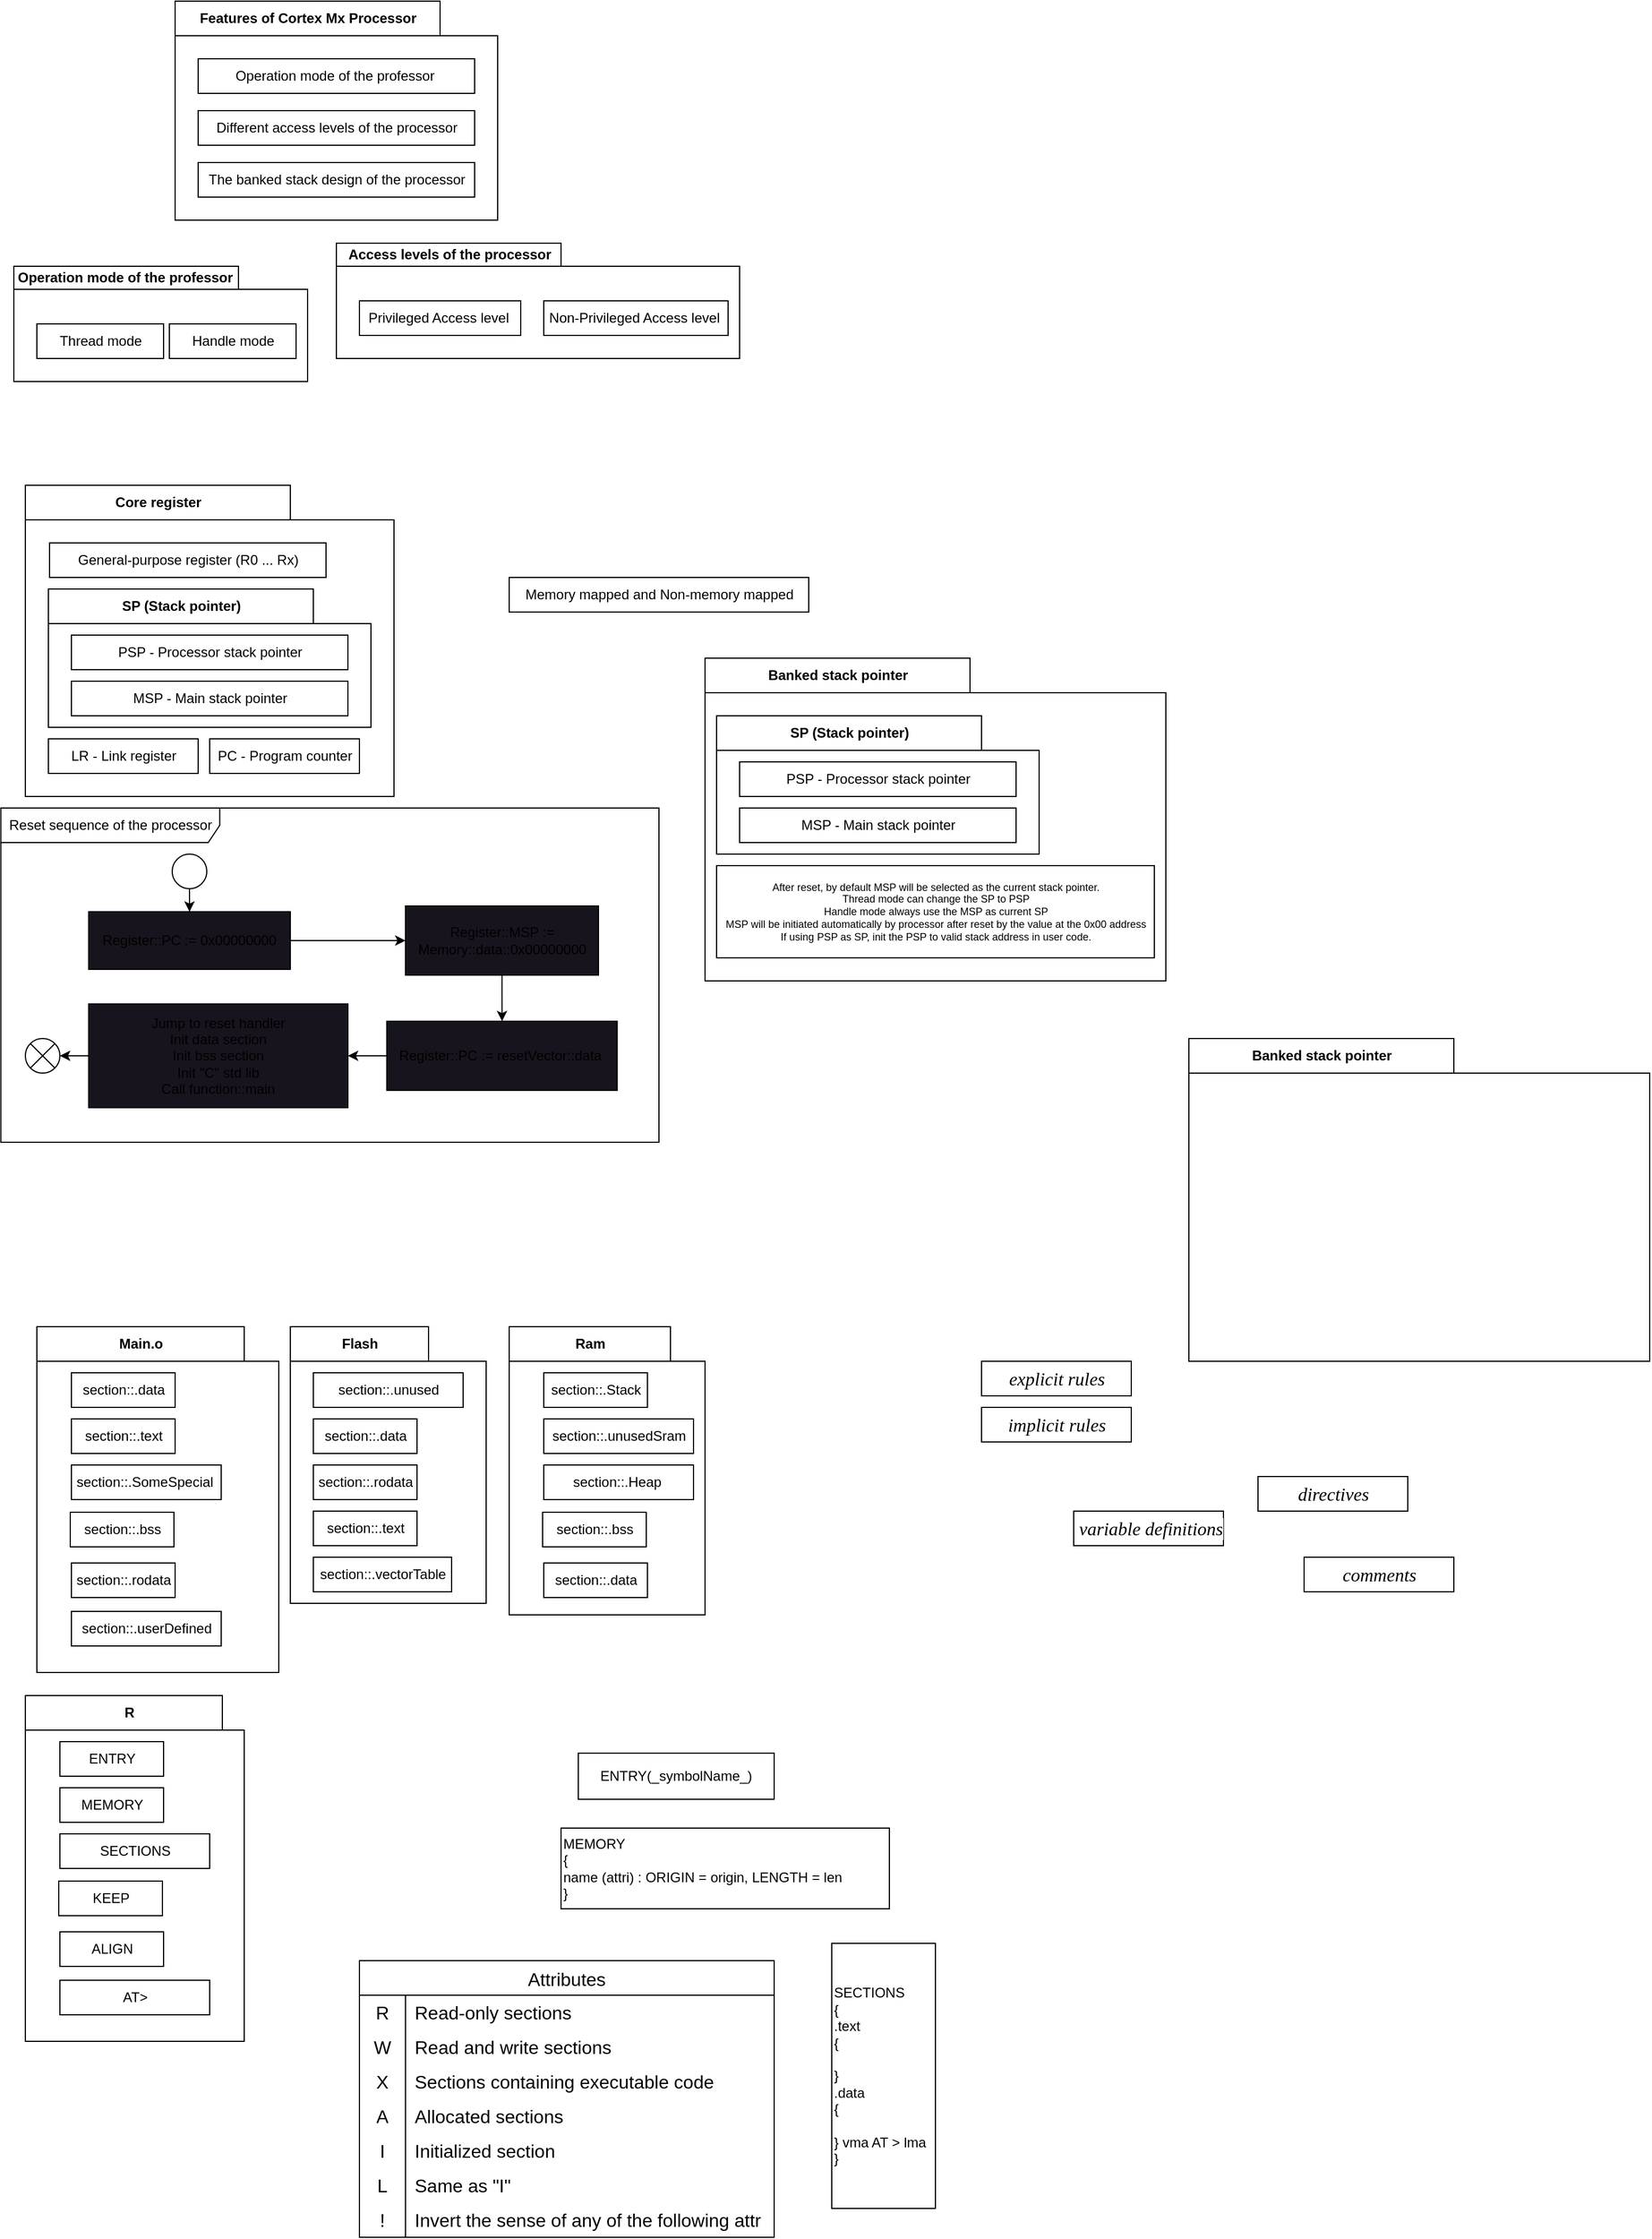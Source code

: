 <mxfile version="20.8.10" type="device"><diagram name="Page-1" id="DYwg18_9W7LwDQEYzMJW"><mxGraphModel dx="390" dy="223" grid="1" gridSize="10" guides="1" tooltips="1" connect="1" arrows="1" fold="1" page="1" pageScale="1" pageWidth="827" pageHeight="1169" math="0" shadow="0"><root><mxCell id="0"/><mxCell id="1" parent="0"/><mxCell id="te55zXNoy4bs0bOXc6x--1" value="Features of Cortex Mx Processor" style="shape=folder;fontStyle=1;tabWidth=230;tabHeight=30;tabPosition=left;html=1;boundedLbl=1;labelInHeader=1;container=1;collapsible=0;recursiveResize=0;" parent="1" vertex="1"><mxGeometry x="190" y="100" width="280" height="190" as="geometry"/></mxCell><mxCell id="te55zXNoy4bs0bOXc6x--2" value="Operation mode of the professor&amp;nbsp;" style="html=1;" parent="te55zXNoy4bs0bOXc6x--1" vertex="1"><mxGeometry width="240" height="30" relative="1" as="geometry"><mxPoint x="20" y="50" as="offset"/></mxGeometry></mxCell><mxCell id="te55zXNoy4bs0bOXc6x--10" value="Different access levels of the processor" style="html=1;" parent="te55zXNoy4bs0bOXc6x--1" vertex="1"><mxGeometry x="20" y="95" width="240" height="30" as="geometry"/></mxCell><mxCell id="te55zXNoy4bs0bOXc6x--11" value="The banked stack design of the processor" style="html=1;" parent="te55zXNoy4bs0bOXc6x--1" vertex="1"><mxGeometry x="20" y="140" width="240" height="30" as="geometry"/></mxCell><mxCell id="te55zXNoy4bs0bOXc6x--13" value="Operation mode of the professor&amp;nbsp;" style="shape=folder;fontStyle=1;tabWidth=195;tabHeight=20;tabPosition=left;html=1;boundedLbl=1;labelInHeader=1;container=1;collapsible=0;recursiveResize=0;" parent="1" vertex="1"><mxGeometry x="50" y="330" width="255" height="100" as="geometry"/></mxCell><mxCell id="te55zXNoy4bs0bOXc6x--14" value="Thread mode" style="html=1;" parent="te55zXNoy4bs0bOXc6x--13" vertex="1"><mxGeometry width="110" height="30" relative="1" as="geometry"><mxPoint x="20" y="50" as="offset"/></mxGeometry></mxCell><mxCell id="te55zXNoy4bs0bOXc6x--16" value="Handle mode" style="html=1;" parent="te55zXNoy4bs0bOXc6x--13" vertex="1"><mxGeometry x="135" y="50" width="110" height="30" as="geometry"/></mxCell><mxCell id="te55zXNoy4bs0bOXc6x--18" value="Access levels of the processor" style="shape=folder;fontStyle=1;tabWidth=195;tabHeight=20;tabPosition=left;html=1;boundedLbl=1;labelInHeader=1;container=1;collapsible=0;recursiveResize=0;" parent="1" vertex="1"><mxGeometry x="330" y="310" width="350" height="100" as="geometry"/></mxCell><mxCell id="te55zXNoy4bs0bOXc6x--19" value="Privileged Access level&amp;nbsp;" style="html=1;" parent="te55zXNoy4bs0bOXc6x--18" vertex="1"><mxGeometry width="140" height="30" relative="1" as="geometry"><mxPoint x="20" y="50" as="offset"/></mxGeometry></mxCell><mxCell id="te55zXNoy4bs0bOXc6x--20" value="Non-Privileged Access level&amp;nbsp;" style="html=1;" parent="te55zXNoy4bs0bOXc6x--18" vertex="1"><mxGeometry x="180" y="50" width="160" height="30" as="geometry"/></mxCell><mxCell id="te55zXNoy4bs0bOXc6x--21" value="Core register" style="shape=folder;fontStyle=1;tabWidth=230;tabHeight=30;tabPosition=left;html=1;boundedLbl=1;labelInHeader=1;container=1;collapsible=0;recursiveResize=0;" parent="1" vertex="1"><mxGeometry x="60" y="520" width="320" height="270" as="geometry"/></mxCell><mxCell id="te55zXNoy4bs0bOXc6x--22" value="General-purpose register (R0 ... Rx)" style="html=1;" parent="te55zXNoy4bs0bOXc6x--21" vertex="1"><mxGeometry width="240" height="30" relative="1" as="geometry"><mxPoint x="21" y="50" as="offset"/></mxGeometry></mxCell><mxCell id="te55zXNoy4bs0bOXc6x--34" value="LR - Link register" style="html=1;" parent="te55zXNoy4bs0bOXc6x--21" vertex="1"><mxGeometry x="20" y="220" width="130" height="30" as="geometry"/></mxCell><mxCell id="te55zXNoy4bs0bOXc6x--42" value="PC - Program counter" style="html=1;" parent="te55zXNoy4bs0bOXc6x--21" vertex="1"><mxGeometry x="160" y="220" width="130" height="30" as="geometry"/></mxCell><mxCell id="RhcCYeL65jiWqvcYgLXU-22" value="SP (Stack pointer)" style="shape=folder;fontStyle=1;tabWidth=230;tabHeight=30;tabPosition=left;html=1;boundedLbl=1;labelInHeader=1;container=1;collapsible=0;recursiveResize=0;" parent="te55zXNoy4bs0bOXc6x--21" vertex="1"><mxGeometry x="20" y="90" width="280" height="120" as="geometry"/></mxCell><mxCell id="RhcCYeL65jiWqvcYgLXU-23" value="PSP - Processor stack pointer" style="html=1;" parent="RhcCYeL65jiWqvcYgLXU-22" vertex="1"><mxGeometry x="20" y="40" width="240" height="30" as="geometry"/></mxCell><mxCell id="RhcCYeL65jiWqvcYgLXU-24" value="MSP - Main stack pointer" style="html=1;" parent="RhcCYeL65jiWqvcYgLXU-22" vertex="1"><mxGeometry x="20" y="80" width="240" height="30" as="geometry"/></mxCell><mxCell id="te55zXNoy4bs0bOXc6x--41" value="Memory mapped and Non-memory mapped" style="html=1;" parent="1" vertex="1"><mxGeometry x="480" y="600" width="260" height="30" as="geometry"/></mxCell><mxCell id="te55zXNoy4bs0bOXc6x--43" value="Reset sequence of the processor" style="shape=umlFrame;whiteSpace=wrap;html=1;width=190;height=30;boundedLbl=1;verticalAlign=middle;align=left;spacingLeft=5;" parent="1" vertex="1"><mxGeometry x="38.75" y="800" width="571.25" height="290" as="geometry"/></mxCell><mxCell id="te55zXNoy4bs0bOXc6x--46" value="" style="edgeStyle=orthogonalEdgeStyle;rounded=0;orthogonalLoop=1;jettySize=auto;html=1;" parent="1" source="te55zXNoy4bs0bOXc6x--44" target="te55zXNoy4bs0bOXc6x--45" edge="1"><mxGeometry relative="1" as="geometry"/></mxCell><mxCell id="te55zXNoy4bs0bOXc6x--44" value="" style="ellipse;" parent="1" vertex="1"><mxGeometry x="187.5" y="840" width="30" height="30" as="geometry"/></mxCell><mxCell id="te55zXNoy4bs0bOXc6x--49" value="" style="edgeStyle=orthogonalEdgeStyle;rounded=0;orthogonalLoop=1;jettySize=auto;html=1;" parent="1" source="te55zXNoy4bs0bOXc6x--45" target="te55zXNoy4bs0bOXc6x--48" edge="1"><mxGeometry relative="1" as="geometry"/></mxCell><mxCell id="te55zXNoy4bs0bOXc6x--45" value="Register::PC := 0x00000000" style="whiteSpace=wrap;html=1;fillColor=rgb(24, 20, 29);" parent="1" vertex="1"><mxGeometry x="115" y="890" width="175" height="50" as="geometry"/></mxCell><mxCell id="RhcCYeL65jiWqvcYgLXU-2" value="" style="edgeStyle=orthogonalEdgeStyle;rounded=0;orthogonalLoop=1;jettySize=auto;html=1;" parent="1" source="te55zXNoy4bs0bOXc6x--48" target="RhcCYeL65jiWqvcYgLXU-1" edge="1"><mxGeometry relative="1" as="geometry"/></mxCell><mxCell id="te55zXNoy4bs0bOXc6x--48" value="Register::MSP := Memory::data::0x00000000" style="whiteSpace=wrap;html=1;fillColor=rgb(24, 20, 29);" parent="1" vertex="1"><mxGeometry x="390" y="885" width="167.5" height="60" as="geometry"/></mxCell><mxCell id="RhcCYeL65jiWqvcYgLXU-4" value="" style="edgeStyle=orthogonalEdgeStyle;rounded=0;orthogonalLoop=1;jettySize=auto;html=1;" parent="1" source="RhcCYeL65jiWqvcYgLXU-1" target="RhcCYeL65jiWqvcYgLXU-3" edge="1"><mxGeometry relative="1" as="geometry"/></mxCell><mxCell id="RhcCYeL65jiWqvcYgLXU-1" value="Register::PC := resetVector::data&amp;nbsp;" style="whiteSpace=wrap;html=1;fillColor=rgb(24, 20, 29);" parent="1" vertex="1"><mxGeometry x="373.75" y="985" width="200" height="60" as="geometry"/></mxCell><mxCell id="RhcCYeL65jiWqvcYgLXU-8" value="" style="edgeStyle=orthogonalEdgeStyle;rounded=0;orthogonalLoop=1;jettySize=auto;html=1;" parent="1" source="RhcCYeL65jiWqvcYgLXU-3" target="RhcCYeL65jiWqvcYgLXU-7" edge="1"><mxGeometry relative="1" as="geometry"/></mxCell><mxCell id="RhcCYeL65jiWqvcYgLXU-3" value="Jump to reset handler&lt;br&gt;Init data section&lt;br&gt;Init bss section&lt;br&gt;Init &quot;C&quot; std lib&lt;br&gt;Call function::main" style="whiteSpace=wrap;html=1;fillColor=rgb(24, 20, 29);" parent="1" vertex="1"><mxGeometry x="115" y="970" width="225" height="90" as="geometry"/></mxCell><mxCell id="RhcCYeL65jiWqvcYgLXU-7" value="" style="shape=sumEllipse;perimeter=ellipsePerimeter;whiteSpace=wrap;html=1;backgroundOutline=1;" parent="1" vertex="1"><mxGeometry x="60" y="1000" width="30" height="30" as="geometry"/></mxCell><mxCell id="RhcCYeL65jiWqvcYgLXU-11" value="Banked stack pointer" style="shape=folder;fontStyle=1;tabWidth=230;tabHeight=30;tabPosition=left;html=1;boundedLbl=1;labelInHeader=1;container=1;collapsible=0;recursiveResize=0;" parent="1" vertex="1"><mxGeometry x="650" y="670" width="400" height="280" as="geometry"/></mxCell><mxCell id="te55zXNoy4bs0bOXc6x--25" value="SP (Stack pointer)" style="shape=folder;fontStyle=1;tabWidth=230;tabHeight=30;tabPosition=left;html=1;boundedLbl=1;labelInHeader=1;container=1;collapsible=0;recursiveResize=0;" parent="RhcCYeL65jiWqvcYgLXU-11" vertex="1"><mxGeometry x="10" y="50" width="280" height="120" as="geometry"/></mxCell><mxCell id="te55zXNoy4bs0bOXc6x--27" value="PSP - Processor stack pointer" style="html=1;" parent="te55zXNoy4bs0bOXc6x--25" vertex="1"><mxGeometry x="20" y="40" width="240" height="30" as="geometry"/></mxCell><mxCell id="te55zXNoy4bs0bOXc6x--28" value="MSP - Main stack pointer" style="html=1;" parent="te55zXNoy4bs0bOXc6x--25" vertex="1"><mxGeometry x="20" y="80" width="240" height="30" as="geometry"/></mxCell><mxCell id="RhcCYeL65jiWqvcYgLXU-20" value="After reset, by default MSP will be selected as the current stack pointer.&lt;br&gt;Thread mode can change the SP to PSP&lt;br&gt;Handle mode always use the MSP as current SP&lt;br&gt;MSP will be initiated automatically by processor after reset by the value at the 0x00 address&lt;br&gt;If using PSP as SP, init the PSP to valid stack address in user code." style="html=1;fontSize=9;" parent="RhcCYeL65jiWqvcYgLXU-11" vertex="1"><mxGeometry x="10" y="180" width="380" height="80" as="geometry"/></mxCell><mxCell id="pe4ztGNY1VZlnpfLn6oq-2" value="Main.o" style="shape=folder;fontStyle=1;tabWidth=180;tabHeight=30;tabPosition=left;html=1;boundedLbl=1;labelInHeader=1;container=1;collapsible=0;recursiveResize=0;" parent="1" vertex="1"><mxGeometry x="70" y="1250" width="210" height="300" as="geometry"/></mxCell><mxCell id="pe4ztGNY1VZlnpfLn6oq-3" value="section::.data" style="html=1;" parent="pe4ztGNY1VZlnpfLn6oq-2" vertex="1"><mxGeometry x="30" y="40" width="90" height="30" as="geometry"/></mxCell><mxCell id="pe4ztGNY1VZlnpfLn6oq-4" value="section::.rodata" style="html=1;" parent="pe4ztGNY1VZlnpfLn6oq-2" vertex="1"><mxGeometry x="30" y="205" width="90" height="30" as="geometry"/></mxCell><mxCell id="pe4ztGNY1VZlnpfLn6oq-5" value="section::.bss" style="html=1;" parent="pe4ztGNY1VZlnpfLn6oq-2" vertex="1"><mxGeometry x="29" y="161" width="90" height="30" as="geometry"/></mxCell><mxCell id="pe4ztGNY1VZlnpfLn6oq-6" value="section::.text" style="html=1;" parent="pe4ztGNY1VZlnpfLn6oq-2" vertex="1"><mxGeometry x="30" y="80" width="90" height="30" as="geometry"/></mxCell><mxCell id="pe4ztGNY1VZlnpfLn6oq-7" value="section::.userDefined" style="html=1;" parent="pe4ztGNY1VZlnpfLn6oq-2" vertex="1"><mxGeometry x="30" y="247" width="130" height="30" as="geometry"/></mxCell><mxCell id="pe4ztGNY1VZlnpfLn6oq-8" value="section::.SomeSpecial&amp;nbsp;" style="html=1;" parent="pe4ztGNY1VZlnpfLn6oq-2" vertex="1"><mxGeometry x="30" y="120" width="130" height="30" as="geometry"/></mxCell><mxCell id="pe4ztGNY1VZlnpfLn6oq-9" value="Ram" style="shape=folder;fontStyle=1;tabWidth=140;tabHeight=30;tabPosition=left;html=1;boundedLbl=1;labelInHeader=1;container=1;collapsible=0;recursiveResize=0;" parent="1" vertex="1"><mxGeometry x="480" y="1250" width="170" height="250" as="geometry"/></mxCell><mxCell id="pe4ztGNY1VZlnpfLn6oq-10" value="section::.Stack" style="html=1;" parent="pe4ztGNY1VZlnpfLn6oq-9" vertex="1"><mxGeometry x="30" y="40" width="90" height="30" as="geometry"/></mxCell><mxCell id="pe4ztGNY1VZlnpfLn6oq-11" value="section::.data" style="html=1;" parent="pe4ztGNY1VZlnpfLn6oq-9" vertex="1"><mxGeometry x="30" y="205" width="90" height="30" as="geometry"/></mxCell><mxCell id="pe4ztGNY1VZlnpfLn6oq-12" value="section::.bss" style="html=1;" parent="pe4ztGNY1VZlnpfLn6oq-9" vertex="1"><mxGeometry x="29" y="161" width="90" height="30" as="geometry"/></mxCell><mxCell id="pe4ztGNY1VZlnpfLn6oq-13" value="section::.unusedSram" style="html=1;" parent="pe4ztGNY1VZlnpfLn6oq-9" vertex="1"><mxGeometry x="30" y="80" width="130" height="30" as="geometry"/></mxCell><mxCell id="pe4ztGNY1VZlnpfLn6oq-15" value="section::.Heap&amp;nbsp;" style="html=1;" parent="pe4ztGNY1VZlnpfLn6oq-9" vertex="1"><mxGeometry x="30" y="120" width="130" height="30" as="geometry"/></mxCell><mxCell id="pe4ztGNY1VZlnpfLn6oq-22" value="Flash" style="shape=folder;fontStyle=1;tabWidth=120;tabHeight=30;tabPosition=left;html=1;boundedLbl=1;labelInHeader=1;container=1;collapsible=0;recursiveResize=0;" parent="1" vertex="1"><mxGeometry x="290" y="1250" width="170" height="240" as="geometry"/></mxCell><mxCell id="pe4ztGNY1VZlnpfLn6oq-23" value="section::.data" style="html=1;" parent="pe4ztGNY1VZlnpfLn6oq-22" vertex="1"><mxGeometry x="20" y="80" width="90" height="30" as="geometry"/></mxCell><mxCell id="pe4ztGNY1VZlnpfLn6oq-24" value="section::.rodata" style="html=1;" parent="pe4ztGNY1VZlnpfLn6oq-22" vertex="1"><mxGeometry x="20" y="120" width="90" height="30" as="geometry"/></mxCell><mxCell id="pe4ztGNY1VZlnpfLn6oq-25" value="section::.vectorTable" style="html=1;" parent="pe4ztGNY1VZlnpfLn6oq-22" vertex="1"><mxGeometry x="20" y="200" width="120" height="30" as="geometry"/></mxCell><mxCell id="pe4ztGNY1VZlnpfLn6oq-26" value="section::.text" style="html=1;" parent="pe4ztGNY1VZlnpfLn6oq-22" vertex="1"><mxGeometry x="20" y="160" width="90" height="30" as="geometry"/></mxCell><mxCell id="pe4ztGNY1VZlnpfLn6oq-27" value="section::.unused" style="html=1;" parent="pe4ztGNY1VZlnpfLn6oq-22" vertex="1"><mxGeometry x="20" y="40" width="130" height="30" as="geometry"/></mxCell><mxCell id="pe4ztGNY1VZlnpfLn6oq-28" value="R" style="shape=folder;fontStyle=1;tabWidth=180;tabHeight=30;tabPosition=left;html=1;boundedLbl=1;labelInHeader=1;container=1;collapsible=0;recursiveResize=0;" parent="1" vertex="1"><mxGeometry x="60" y="1570" width="190" height="300" as="geometry"/></mxCell><mxCell id="pe4ztGNY1VZlnpfLn6oq-29" value="ENTRY" style="html=1;" parent="pe4ztGNY1VZlnpfLn6oq-28" vertex="1"><mxGeometry x="30" y="40" width="90" height="30" as="geometry"/></mxCell><mxCell id="pe4ztGNY1VZlnpfLn6oq-30" value="ALIGN" style="html=1;" parent="pe4ztGNY1VZlnpfLn6oq-28" vertex="1"><mxGeometry x="30" y="205" width="90" height="30" as="geometry"/></mxCell><mxCell id="pe4ztGNY1VZlnpfLn6oq-31" value="KEEP" style="html=1;" parent="pe4ztGNY1VZlnpfLn6oq-28" vertex="1"><mxGeometry x="29" y="161" width="90" height="30" as="geometry"/></mxCell><mxCell id="pe4ztGNY1VZlnpfLn6oq-32" value="MEMORY" style="html=1;" parent="pe4ztGNY1VZlnpfLn6oq-28" vertex="1"><mxGeometry x="30" y="80" width="90" height="30" as="geometry"/></mxCell><mxCell id="pe4ztGNY1VZlnpfLn6oq-33" value="AT&amp;gt;" style="html=1;" parent="pe4ztGNY1VZlnpfLn6oq-28" vertex="1"><mxGeometry x="30" y="247" width="130" height="30" as="geometry"/></mxCell><mxCell id="pe4ztGNY1VZlnpfLn6oq-34" value="SECTIONS" style="html=1;" parent="pe4ztGNY1VZlnpfLn6oq-28" vertex="1"><mxGeometry x="30" y="120" width="130" height="30" as="geometry"/></mxCell><mxCell id="lxjNuq3WU0LT9wHDt0RV-1" value="ENTRY(_symbolName_)" style="whiteSpace=wrap;html=1;" parent="1" vertex="1"><mxGeometry x="540" y="1620" width="170" height="40" as="geometry"/></mxCell><mxCell id="lxjNuq3WU0LT9wHDt0RV-2" value="MEMORY&lt;br&gt;{&lt;br&gt;name (attri) : ORIGIN = origin, LENGTH = len&lt;br&gt;}" style="whiteSpace=wrap;html=1;align=left;" parent="1" vertex="1"><mxGeometry x="525" y="1685" width="285" height="70" as="geometry"/></mxCell><mxCell id="lxjNuq3WU0LT9wHDt0RV-3" value="Attributes" style="shape=table;startSize=30;container=1;collapsible=0;childLayout=tableLayout;fixedRows=1;rowLines=0;fontStyle=0;strokeColor=default;fontSize=16;" parent="1" vertex="1"><mxGeometry x="350" y="1800" width="360" height="240" as="geometry"/></mxCell><mxCell id="lxjNuq3WU0LT9wHDt0RV-4" value="" style="shape=tableRow;horizontal=0;startSize=0;swimlaneHead=0;swimlaneBody=0;top=0;left=0;bottom=0;right=0;collapsible=0;dropTarget=0;fillColor=none;points=[[0,0.5],[1,0.5]];portConstraint=eastwest;strokeColor=inherit;fontSize=16;" parent="lxjNuq3WU0LT9wHDt0RV-3" vertex="1"><mxGeometry y="30" width="360" height="30" as="geometry"/></mxCell><mxCell id="lxjNuq3WU0LT9wHDt0RV-5" value="R" style="shape=partialRectangle;html=1;whiteSpace=wrap;connectable=0;fillColor=none;top=0;left=0;bottom=0;right=0;overflow=hidden;pointerEvents=1;strokeColor=inherit;fontSize=16;" parent="lxjNuq3WU0LT9wHDt0RV-4" vertex="1"><mxGeometry width="40" height="30" as="geometry"><mxRectangle width="40" height="30" as="alternateBounds"/></mxGeometry></mxCell><mxCell id="lxjNuq3WU0LT9wHDt0RV-6" value="Read-only sections" style="shape=partialRectangle;html=1;whiteSpace=wrap;connectable=0;fillColor=none;top=0;left=0;bottom=0;right=0;align=left;spacingLeft=6;overflow=hidden;strokeColor=inherit;fontSize=16;" parent="lxjNuq3WU0LT9wHDt0RV-4" vertex="1"><mxGeometry x="40" width="320" height="30" as="geometry"><mxRectangle width="320" height="30" as="alternateBounds"/></mxGeometry></mxCell><mxCell id="lxjNuq3WU0LT9wHDt0RV-7" value="" style="shape=tableRow;horizontal=0;startSize=0;swimlaneHead=0;swimlaneBody=0;top=0;left=0;bottom=0;right=0;collapsible=0;dropTarget=0;fillColor=none;points=[[0,0.5],[1,0.5]];portConstraint=eastwest;strokeColor=inherit;fontSize=16;" parent="lxjNuq3WU0LT9wHDt0RV-3" vertex="1"><mxGeometry y="60" width="360" height="30" as="geometry"/></mxCell><mxCell id="lxjNuq3WU0LT9wHDt0RV-8" value="W" style="shape=partialRectangle;html=1;whiteSpace=wrap;connectable=0;fillColor=none;top=0;left=0;bottom=0;right=0;overflow=hidden;strokeColor=inherit;fontSize=16;" parent="lxjNuq3WU0LT9wHDt0RV-7" vertex="1"><mxGeometry width="40" height="30" as="geometry"><mxRectangle width="40" height="30" as="alternateBounds"/></mxGeometry></mxCell><mxCell id="lxjNuq3WU0LT9wHDt0RV-9" value="Read and write sections" style="shape=partialRectangle;html=1;whiteSpace=wrap;connectable=0;fillColor=none;top=0;left=0;bottom=0;right=0;align=left;spacingLeft=6;overflow=hidden;strokeColor=inherit;fontSize=16;" parent="lxjNuq3WU0LT9wHDt0RV-7" vertex="1"><mxGeometry x="40" width="320" height="30" as="geometry"><mxRectangle width="320" height="30" as="alternateBounds"/></mxGeometry></mxCell><mxCell id="lxjNuq3WU0LT9wHDt0RV-10" value="" style="shape=tableRow;horizontal=0;startSize=0;swimlaneHead=0;swimlaneBody=0;top=0;left=0;bottom=0;right=0;collapsible=0;dropTarget=0;fillColor=none;points=[[0,0.5],[1,0.5]];portConstraint=eastwest;strokeColor=inherit;fontSize=16;" parent="lxjNuq3WU0LT9wHDt0RV-3" vertex="1"><mxGeometry y="90" width="360" height="30" as="geometry"/></mxCell><mxCell id="lxjNuq3WU0LT9wHDt0RV-11" value="X" style="shape=partialRectangle;html=1;whiteSpace=wrap;connectable=0;fillColor=none;top=0;left=0;bottom=0;right=0;overflow=hidden;strokeColor=inherit;fontSize=16;" parent="lxjNuq3WU0LT9wHDt0RV-10" vertex="1"><mxGeometry width="40" height="30" as="geometry"><mxRectangle width="40" height="30" as="alternateBounds"/></mxGeometry></mxCell><mxCell id="lxjNuq3WU0LT9wHDt0RV-12" value="Sections containing executable code" style="shape=partialRectangle;html=1;whiteSpace=wrap;connectable=0;fillColor=none;top=0;left=0;bottom=0;right=0;align=left;spacingLeft=6;overflow=hidden;strokeColor=inherit;fontSize=16;" parent="lxjNuq3WU0LT9wHDt0RV-10" vertex="1"><mxGeometry x="40" width="320" height="30" as="geometry"><mxRectangle width="320" height="30" as="alternateBounds"/></mxGeometry></mxCell><mxCell id="lxjNuq3WU0LT9wHDt0RV-13" value="" style="shape=tableRow;horizontal=0;startSize=0;swimlaneHead=0;swimlaneBody=0;top=0;left=0;bottom=0;right=0;collapsible=0;dropTarget=0;fillColor=none;points=[[0,0.5],[1,0.5]];portConstraint=eastwest;strokeColor=inherit;fontSize=16;" parent="lxjNuq3WU0LT9wHDt0RV-3" vertex="1"><mxGeometry y="120" width="360" height="30" as="geometry"/></mxCell><mxCell id="lxjNuq3WU0LT9wHDt0RV-14" value="A" style="shape=partialRectangle;html=1;whiteSpace=wrap;connectable=0;fillColor=none;top=0;left=0;bottom=0;right=0;overflow=hidden;strokeColor=inherit;fontSize=16;" parent="lxjNuq3WU0LT9wHDt0RV-13" vertex="1"><mxGeometry width="40" height="30" as="geometry"><mxRectangle width="40" height="30" as="alternateBounds"/></mxGeometry></mxCell><mxCell id="lxjNuq3WU0LT9wHDt0RV-15" value="Allocated sections" style="shape=partialRectangle;html=1;whiteSpace=wrap;connectable=0;fillColor=none;top=0;left=0;bottom=0;right=0;align=left;spacingLeft=6;overflow=hidden;strokeColor=inherit;fontSize=16;" parent="lxjNuq3WU0LT9wHDt0RV-13" vertex="1"><mxGeometry x="40" width="320" height="30" as="geometry"><mxRectangle width="320" height="30" as="alternateBounds"/></mxGeometry></mxCell><mxCell id="lxjNuq3WU0LT9wHDt0RV-16" value="" style="shape=tableRow;horizontal=0;startSize=0;swimlaneHead=0;swimlaneBody=0;top=0;left=0;bottom=0;right=0;collapsible=0;dropTarget=0;fillColor=none;points=[[0,0.5],[1,0.5]];portConstraint=eastwest;strokeColor=inherit;fontSize=16;" parent="lxjNuq3WU0LT9wHDt0RV-3" vertex="1"><mxGeometry y="150" width="360" height="30" as="geometry"/></mxCell><mxCell id="lxjNuq3WU0LT9wHDt0RV-17" value="I" style="shape=partialRectangle;html=1;whiteSpace=wrap;connectable=0;fillColor=none;top=0;left=0;bottom=0;right=0;overflow=hidden;strokeColor=inherit;fontSize=16;" parent="lxjNuq3WU0LT9wHDt0RV-16" vertex="1"><mxGeometry width="40" height="30" as="geometry"><mxRectangle width="40" height="30" as="alternateBounds"/></mxGeometry></mxCell><mxCell id="lxjNuq3WU0LT9wHDt0RV-18" value="Initialized section" style="shape=partialRectangle;html=1;whiteSpace=wrap;connectable=0;fillColor=none;top=0;left=0;bottom=0;right=0;align=left;spacingLeft=6;overflow=hidden;strokeColor=inherit;fontSize=16;" parent="lxjNuq3WU0LT9wHDt0RV-16" vertex="1"><mxGeometry x="40" width="320" height="30" as="geometry"><mxRectangle width="320" height="30" as="alternateBounds"/></mxGeometry></mxCell><mxCell id="lxjNuq3WU0LT9wHDt0RV-19" value="" style="shape=tableRow;horizontal=0;startSize=0;swimlaneHead=0;swimlaneBody=0;top=0;left=0;bottom=0;right=0;collapsible=0;dropTarget=0;fillColor=none;points=[[0,0.5],[1,0.5]];portConstraint=eastwest;strokeColor=inherit;fontSize=16;" parent="lxjNuq3WU0LT9wHDt0RV-3" vertex="1"><mxGeometry y="180" width="360" height="30" as="geometry"/></mxCell><mxCell id="lxjNuq3WU0LT9wHDt0RV-20" value="L" style="shape=partialRectangle;html=1;whiteSpace=wrap;connectable=0;fillColor=none;top=0;left=0;bottom=0;right=0;overflow=hidden;strokeColor=inherit;fontSize=16;" parent="lxjNuq3WU0LT9wHDt0RV-19" vertex="1"><mxGeometry width="40" height="30" as="geometry"><mxRectangle width="40" height="30" as="alternateBounds"/></mxGeometry></mxCell><mxCell id="lxjNuq3WU0LT9wHDt0RV-21" value="Same as &quot;I&quot;" style="shape=partialRectangle;html=1;whiteSpace=wrap;connectable=0;fillColor=none;top=0;left=0;bottom=0;right=0;align=left;spacingLeft=6;overflow=hidden;strokeColor=inherit;fontSize=16;" parent="lxjNuq3WU0LT9wHDt0RV-19" vertex="1"><mxGeometry x="40" width="320" height="30" as="geometry"><mxRectangle width="320" height="30" as="alternateBounds"/></mxGeometry></mxCell><mxCell id="lxjNuq3WU0LT9wHDt0RV-22" value="" style="shape=tableRow;horizontal=0;startSize=0;swimlaneHead=0;swimlaneBody=0;top=0;left=0;bottom=0;right=0;collapsible=0;dropTarget=0;fillColor=none;points=[[0,0.5],[1,0.5]];portConstraint=eastwest;strokeColor=inherit;fontSize=16;" parent="lxjNuq3WU0LT9wHDt0RV-3" vertex="1"><mxGeometry y="210" width="360" height="30" as="geometry"/></mxCell><mxCell id="lxjNuq3WU0LT9wHDt0RV-23" value="!" style="shape=partialRectangle;html=1;whiteSpace=wrap;connectable=0;fillColor=none;top=0;left=0;bottom=0;right=0;overflow=hidden;strokeColor=inherit;fontSize=16;" parent="lxjNuq3WU0LT9wHDt0RV-22" vertex="1"><mxGeometry width="40" height="30" as="geometry"><mxRectangle width="40" height="30" as="alternateBounds"/></mxGeometry></mxCell><mxCell id="lxjNuq3WU0LT9wHDt0RV-24" value="Invert the sense of any of the following attr" style="shape=partialRectangle;html=1;whiteSpace=wrap;connectable=0;fillColor=none;top=0;left=0;bottom=0;right=0;align=left;spacingLeft=6;overflow=hidden;strokeColor=inherit;fontSize=16;" parent="lxjNuq3WU0LT9wHDt0RV-22" vertex="1"><mxGeometry x="40" width="320" height="30" as="geometry"><mxRectangle width="320" height="30" as="alternateBounds"/></mxGeometry></mxCell><mxCell id="lxjNuq3WU0LT9wHDt0RV-25" value="SECTIONS&lt;br&gt;{&lt;br&gt;.text&lt;br&gt;{&lt;br&gt;&lt;br&gt;}&lt;br&gt;.data&lt;br&gt;{&lt;br&gt;&lt;br&gt;} vma AT &amp;gt; lma&lt;br&gt;}" style="whiteSpace=wrap;html=1;align=left;" parent="1" vertex="1"><mxGeometry x="760" y="1785" width="90" height="230" as="geometry"/></mxCell><mxCell id="ATGHq94vE97uTMhKsYrz-1" value="Banked stack pointer" style="shape=folder;fontStyle=1;tabWidth=230;tabHeight=30;tabPosition=left;html=1;boundedLbl=1;labelInHeader=1;container=1;collapsible=0;recursiveResize=0;" parent="1" vertex="1"><mxGeometry x="1070" y="1000" width="400" height="280" as="geometry"/></mxCell><mxCell id="ATGHq94vE97uTMhKsYrz-6" value="&lt;em style=&quot;font-family: &amp;quot;Times New Roman&amp;quot;; font-size: 16px; text-align: left;&quot;&gt;explicit rules&lt;/em&gt;" style="html=1;fontColor=default;labelBackgroundColor=default;" parent="1" vertex="1"><mxGeometry x="890" y="1280" width="130" height="30" as="geometry"/></mxCell><mxCell id="ATGHq94vE97uTMhKsYrz-7" value="&lt;em style=&quot;font-family: &amp;quot;Times New Roman&amp;quot;; font-size: 16px; text-align: left;&quot;&gt;implicit rules&lt;/em&gt;" style="html=1;fontColor=default;labelBackgroundColor=default;" parent="1" vertex="1"><mxGeometry x="890" y="1320" width="130" height="30" as="geometry"/></mxCell><mxCell id="ATGHq94vE97uTMhKsYrz-10" value="&amp;nbsp;&lt;em style=&quot;color: rgb(0, 0, 0); font-family: &amp;quot;Times New Roman&amp;quot;; font-size: 16px; text-align: left; background-color: rgb(255, 255, 255);&quot;&gt;variable definitions&lt;/em&gt;" style="html=1;fontColor=default;labelBackgroundColor=default;" parent="1" vertex="1"><mxGeometry x="970" y="1410" width="130" height="30" as="geometry"/></mxCell><mxCell id="ATGHq94vE97uTMhKsYrz-11" value="&lt;em style=&quot;color: rgb(0, 0, 0); font-family: &amp;quot;Times New Roman&amp;quot;; font-size: 16px; text-align: left; background-color: rgb(255, 255, 255);&quot;&gt;comments&lt;/em&gt;" style="html=1;fontColor=default;labelBackgroundColor=default;" parent="1" vertex="1"><mxGeometry x="1170" y="1450" width="130" height="30" as="geometry"/></mxCell><mxCell id="ATGHq94vE97uTMhKsYrz-12" value="&lt;em style=&quot;color: rgb(0, 0, 0); font-family: &amp;quot;Times New Roman&amp;quot;; font-size: 16px; text-align: left; background-color: rgb(255, 255, 255);&quot;&gt;directives&lt;/em&gt;" style="html=1;fontColor=default;labelBackgroundColor=default;" parent="1" vertex="1"><mxGeometry x="1130" y="1380" width="130" height="30" as="geometry"/></mxCell></root></mxGraphModel></diagram></mxfile>